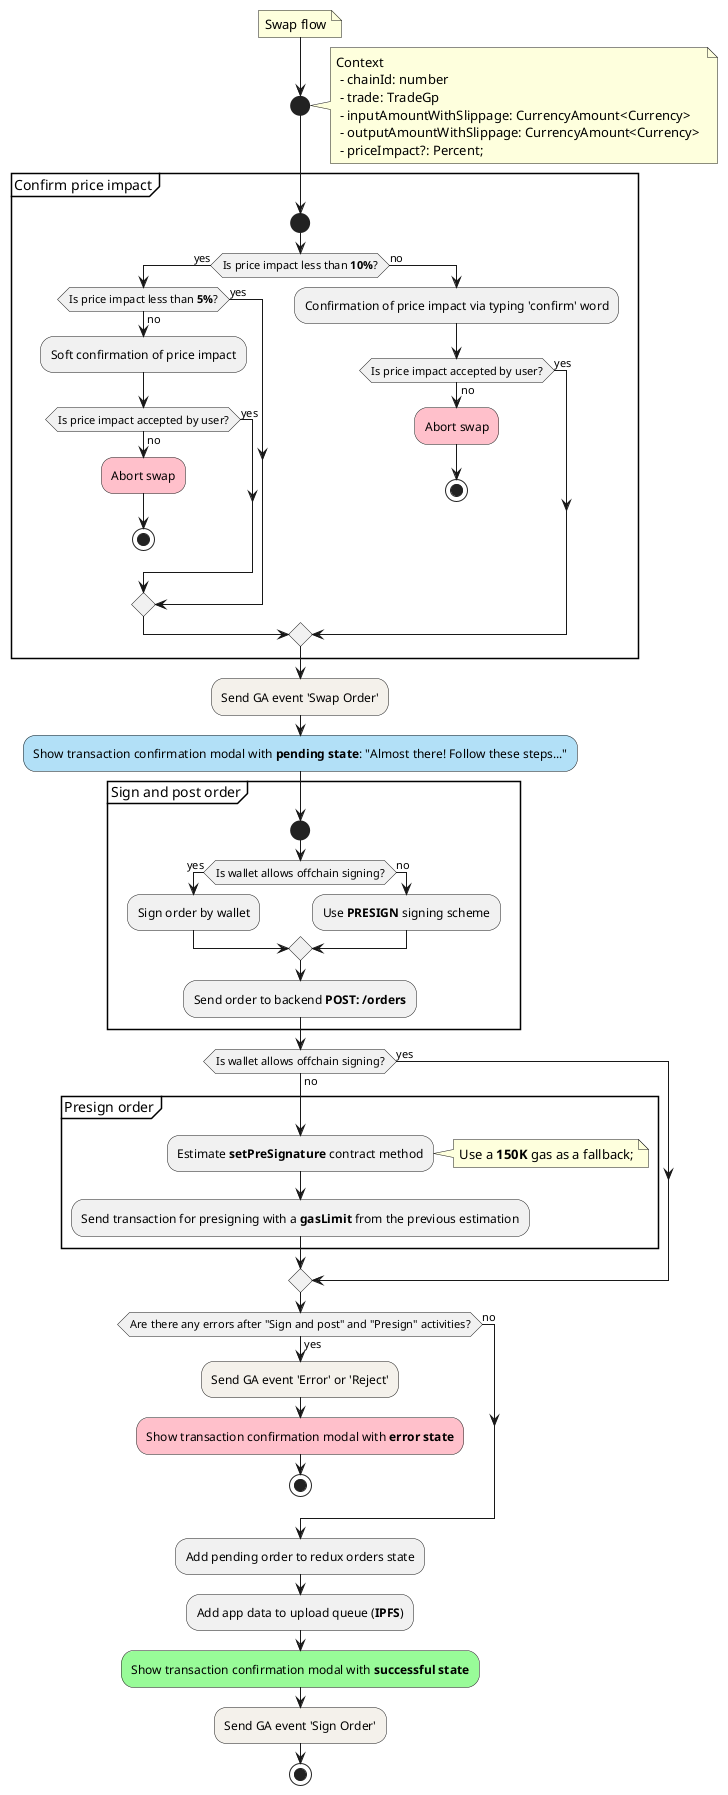 @startuml
note: Swap flow

start
note right: Context \n - chainId: number \n - trade: TradeGp \n - inputAmountWithSlippage: CurrencyAmount<Currency> \n - outputAmountWithSlippage: CurrencyAmount<Currency> \n - priceImpact?: Percent;
partition "Confirm price impact" {
  start
  if (Is price impact less than **10%**?) then (yes)
    if (Is price impact less than **5%**?) then (yes)
    else (no)
      :Soft confirmation of price impact;
      if (Is price impact accepted by user?) then (yes)
      else (no)
        #pink:Abort swap;
        stop;
      endif;
    endif;
  else (no)
    :Confirmation of price impact via typing 'confirm' word;
      if (Is price impact accepted by user?) then (yes)
      else (no)
        #pink:Abort swap;
        stop;
      endif;
  endif;
}

#f4f1eb:Send GA event 'Swap Order';
#b2e0f7:Show transaction confirmation modal with **pending state**: "Almost there! Follow these steps...";
partition "Sign and post order" {
  start
  if (Is wallet allows offchain signing?) then (yes)
    :Sign order by wallet;
  else (no)
    :Use **PRESIGN** signing scheme;
  endif;
  :Send order to backend **POST: /orders**;
}

if (Is wallet allows offchain signing?) then (yes)
else (no)
  partition "Presign order" {
    :Estimate **setPreSignature** contract method;
    note right: Use a **150K** gas as a fallback;
    :Send transaction for presigning with a **gasLimit** from the previous estimation;
  }
endif;
if (Are there any errors after "Sign and post" and "Presign" activities?) then (no)
else (yes)
  #f4f1eb:Send GA event 'Error' or 'Reject';
  #pink:Show transaction confirmation modal with **error state**;
  stop;
endif;
:Add pending order to redux orders state;
:Add app data to upload queue (**IPFS**);
#palegreen:Show transaction confirmation modal with **successful state**;
#f4f1eb:Send GA event 'Sign Order';
stop;

@enduml
